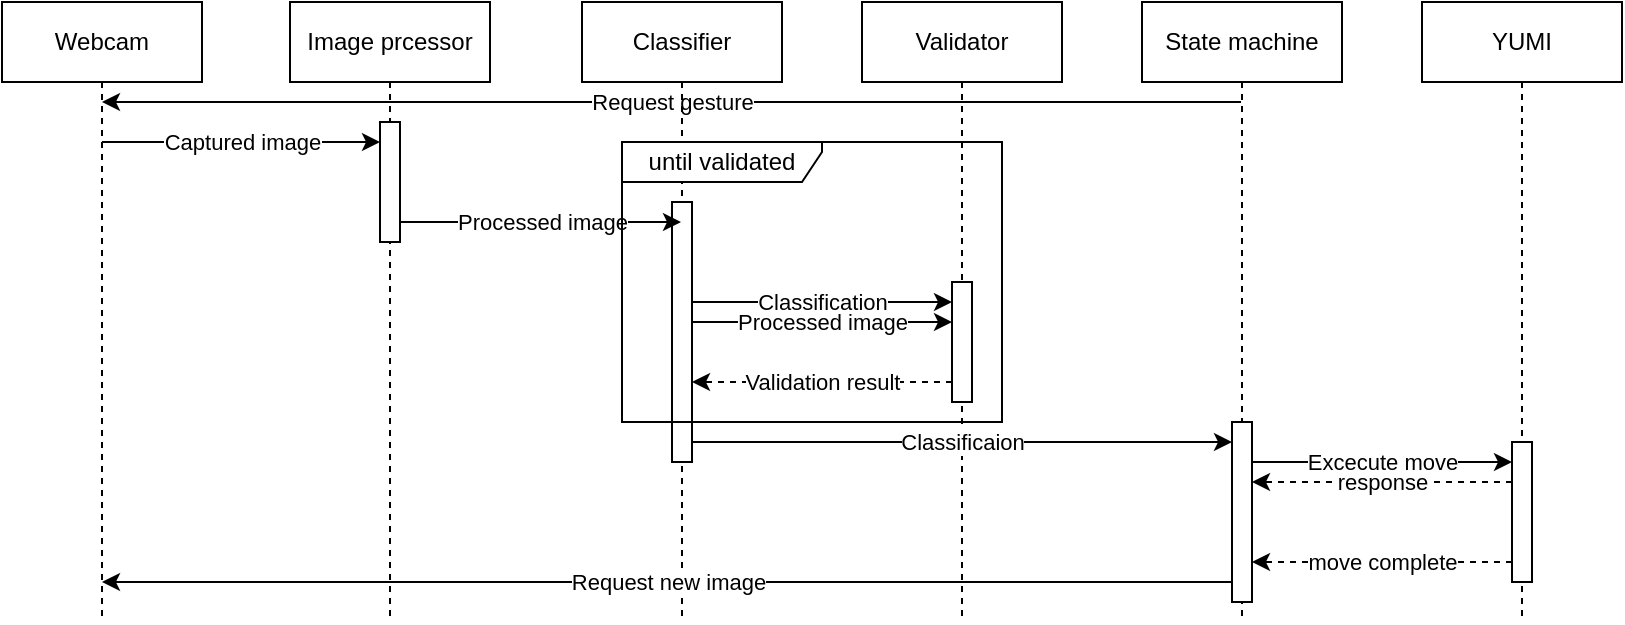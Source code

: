 <mxfile version="26.2.14">
  <diagram name="Page-1" id="gPERpf9UdNiO2c5s7agE">
    <mxGraphModel dx="1426" dy="777" grid="1" gridSize="10" guides="1" tooltips="1" connect="1" arrows="1" fold="1" page="1" pageScale="1" pageWidth="827" pageHeight="1169" math="0" shadow="0">
      <root>
        <mxCell id="0" />
        <mxCell id="1" parent="0" />
        <mxCell id="vDhwdmV8-rmcX5jLC_KC-16" value="Captured image" style="edgeStyle=orthogonalEdgeStyle;rounded=0;orthogonalLoop=1;jettySize=auto;html=1;curved=0;" edge="1" parent="1" source="vDhwdmV8-rmcX5jLC_KC-1" target="vDhwdmV8-rmcX5jLC_KC-15">
          <mxGeometry relative="1" as="geometry">
            <Array as="points">
              <mxPoint x="240" y="150" />
              <mxPoint x="240" y="150" />
            </Array>
          </mxGeometry>
        </mxCell>
        <mxCell id="vDhwdmV8-rmcX5jLC_KC-1" value="Webcam" style="shape=umlLifeline;perimeter=lifelinePerimeter;whiteSpace=wrap;html=1;container=1;dropTarget=0;collapsible=0;recursiveResize=0;outlineConnect=0;portConstraint=eastwest;newEdgeStyle={&quot;curved&quot;:0,&quot;rounded&quot;:0};" vertex="1" parent="1">
          <mxGeometry x="100" y="80" width="100" height="310" as="geometry" />
        </mxCell>
        <mxCell id="vDhwdmV8-rmcX5jLC_KC-44" value="Request gesture" style="edgeStyle=orthogonalEdgeStyle;rounded=0;orthogonalLoop=1;jettySize=auto;html=1;curved=0;" edge="1" parent="1" source="vDhwdmV8-rmcX5jLC_KC-3" target="vDhwdmV8-rmcX5jLC_KC-1">
          <mxGeometry relative="1" as="geometry">
            <Array as="points">
              <mxPoint x="430" y="130" />
              <mxPoint x="430" y="130" />
            </Array>
          </mxGeometry>
        </mxCell>
        <mxCell id="vDhwdmV8-rmcX5jLC_KC-3" value="State machine" style="shape=umlLifeline;perimeter=lifelinePerimeter;whiteSpace=wrap;html=1;container=1;dropTarget=0;collapsible=0;recursiveResize=0;outlineConnect=0;portConstraint=eastwest;newEdgeStyle={&quot;curved&quot;:0,&quot;rounded&quot;:0};" vertex="1" parent="1">
          <mxGeometry x="670" y="80" width="100" height="310" as="geometry" />
        </mxCell>
        <mxCell id="vDhwdmV8-rmcX5jLC_KC-26" value="" style="html=1;points=[[0,0,0,0,5],[0,1,0,0,-5],[1,0,0,0,5],[1,1,0,0,-5]];perimeter=orthogonalPerimeter;outlineConnect=0;targetShapes=umlLifeline;portConstraint=eastwest;newEdgeStyle={&quot;curved&quot;:0,&quot;rounded&quot;:0};" vertex="1" parent="vDhwdmV8-rmcX5jLC_KC-3">
          <mxGeometry x="45" y="210" width="10" height="90" as="geometry" />
        </mxCell>
        <mxCell id="vDhwdmV8-rmcX5jLC_KC-4" value="Image prcessor" style="shape=umlLifeline;perimeter=lifelinePerimeter;whiteSpace=wrap;html=1;container=1;dropTarget=0;collapsible=0;recursiveResize=0;outlineConnect=0;portConstraint=eastwest;newEdgeStyle={&quot;curved&quot;:0,&quot;rounded&quot;:0};" vertex="1" parent="1">
          <mxGeometry x="244" y="80" width="100" height="310" as="geometry" />
        </mxCell>
        <mxCell id="vDhwdmV8-rmcX5jLC_KC-15" value="" style="html=1;points=[[0,0,0,0,5],[0,1,0,0,-5],[1,0,0,0,5],[1,1,0,0,-5]];perimeter=orthogonalPerimeter;outlineConnect=0;targetShapes=umlLifeline;portConstraint=eastwest;newEdgeStyle={&quot;curved&quot;:0,&quot;rounded&quot;:0};" vertex="1" parent="vDhwdmV8-rmcX5jLC_KC-4">
          <mxGeometry x="45" y="60" width="10" height="60" as="geometry" />
        </mxCell>
        <mxCell id="vDhwdmV8-rmcX5jLC_KC-5" value="Classifier" style="shape=umlLifeline;perimeter=lifelinePerimeter;whiteSpace=wrap;html=1;container=1;dropTarget=0;collapsible=0;recursiveResize=0;outlineConnect=0;portConstraint=eastwest;newEdgeStyle={&quot;curved&quot;:0,&quot;rounded&quot;:0};" vertex="1" parent="1">
          <mxGeometry x="390" y="80" width="100" height="310" as="geometry" />
        </mxCell>
        <mxCell id="vDhwdmV8-rmcX5jLC_KC-19" value="" style="html=1;points=[[0,0,0,0,5],[0,1,0,0,-5],[1,0,0,0,5],[1,1,0,0,-5]];perimeter=orthogonalPerimeter;outlineConnect=0;targetShapes=umlLifeline;portConstraint=eastwest;newEdgeStyle={&quot;curved&quot;:0,&quot;rounded&quot;:0};" vertex="1" parent="vDhwdmV8-rmcX5jLC_KC-5">
          <mxGeometry x="45" y="100" width="10" height="130" as="geometry" />
        </mxCell>
        <mxCell id="vDhwdmV8-rmcX5jLC_KC-6" value="Validator" style="shape=umlLifeline;perimeter=lifelinePerimeter;whiteSpace=wrap;html=1;container=1;dropTarget=0;collapsible=0;recursiveResize=0;outlineConnect=0;portConstraint=eastwest;newEdgeStyle={&quot;curved&quot;:0,&quot;rounded&quot;:0};" vertex="1" parent="1">
          <mxGeometry x="530" y="80" width="100" height="310" as="geometry" />
        </mxCell>
        <mxCell id="vDhwdmV8-rmcX5jLC_KC-22" value="" style="html=1;points=[[0,0,0,0,5],[0,1,0,0,-5],[1,0,0,0,5],[1,1,0,0,-5]];perimeter=orthogonalPerimeter;outlineConnect=0;targetShapes=umlLifeline;portConstraint=eastwest;newEdgeStyle={&quot;curved&quot;:0,&quot;rounded&quot;:0};" vertex="1" parent="vDhwdmV8-rmcX5jLC_KC-6">
          <mxGeometry x="45" y="140" width="10" height="60" as="geometry" />
        </mxCell>
        <mxCell id="vDhwdmV8-rmcX5jLC_KC-8" value="YUMI" style="shape=umlLifeline;perimeter=lifelinePerimeter;whiteSpace=wrap;html=1;container=1;dropTarget=0;collapsible=0;recursiveResize=0;outlineConnect=0;portConstraint=eastwest;newEdgeStyle={&quot;curved&quot;:0,&quot;rounded&quot;:0};" vertex="1" parent="1">
          <mxGeometry x="810" y="80" width="100" height="310" as="geometry" />
        </mxCell>
        <mxCell id="vDhwdmV8-rmcX5jLC_KC-39" value="" style="html=1;points=[[0,0,0,0,5],[0,1,0,0,-5],[1,0,0,0,5],[1,1,0,0,-5]];perimeter=orthogonalPerimeter;outlineConnect=0;targetShapes=umlLifeline;portConstraint=eastwest;newEdgeStyle={&quot;curved&quot;:0,&quot;rounded&quot;:0};" vertex="1" parent="vDhwdmV8-rmcX5jLC_KC-8">
          <mxGeometry x="45" y="220" width="10" height="70" as="geometry" />
        </mxCell>
        <mxCell id="vDhwdmV8-rmcX5jLC_KC-17" value="Processed image" style="edgeStyle=orthogonalEdgeStyle;rounded=0;orthogonalLoop=1;jettySize=auto;html=1;curved=0;" edge="1" parent="1" source="vDhwdmV8-rmcX5jLC_KC-15" target="vDhwdmV8-rmcX5jLC_KC-5">
          <mxGeometry relative="1" as="geometry">
            <Array as="points">
              <mxPoint x="370" y="190" />
              <mxPoint x="370" y="190" />
            </Array>
          </mxGeometry>
        </mxCell>
        <mxCell id="vDhwdmV8-rmcX5jLC_KC-23" value="Classification" style="edgeStyle=orthogonalEdgeStyle;rounded=0;orthogonalLoop=1;jettySize=auto;html=1;curved=0;" edge="1" parent="1" source="vDhwdmV8-rmcX5jLC_KC-19" target="vDhwdmV8-rmcX5jLC_KC-22">
          <mxGeometry relative="1" as="geometry">
            <Array as="points">
              <mxPoint x="510" y="230" />
              <mxPoint x="510" y="230" />
            </Array>
          </mxGeometry>
        </mxCell>
        <mxCell id="vDhwdmV8-rmcX5jLC_KC-24" value="Processed image" style="edgeStyle=orthogonalEdgeStyle;rounded=0;orthogonalLoop=1;jettySize=auto;html=1;curved=0;" edge="1" parent="1" source="vDhwdmV8-rmcX5jLC_KC-19" target="vDhwdmV8-rmcX5jLC_KC-22">
          <mxGeometry relative="1" as="geometry">
            <Array as="points">
              <mxPoint x="510" y="240" />
              <mxPoint x="510" y="240" />
            </Array>
          </mxGeometry>
        </mxCell>
        <mxCell id="vDhwdmV8-rmcX5jLC_KC-27" value="Validation result" style="edgeStyle=orthogonalEdgeStyle;rounded=0;orthogonalLoop=1;jettySize=auto;html=1;curved=0;dashed=1;" edge="1" parent="1" source="vDhwdmV8-rmcX5jLC_KC-22" target="vDhwdmV8-rmcX5jLC_KC-19">
          <mxGeometry relative="1" as="geometry">
            <Array as="points">
              <mxPoint x="510" y="270" />
              <mxPoint x="510" y="270" />
            </Array>
          </mxGeometry>
        </mxCell>
        <mxCell id="vDhwdmV8-rmcX5jLC_KC-28" value="until validated" style="shape=umlFrame;whiteSpace=wrap;html=1;pointerEvents=0;width=100;height=20;" vertex="1" parent="1">
          <mxGeometry x="410" y="150" width="190" height="140" as="geometry" />
        </mxCell>
        <mxCell id="vDhwdmV8-rmcX5jLC_KC-32" value="Classificaion" style="edgeStyle=orthogonalEdgeStyle;rounded=0;orthogonalLoop=1;jettySize=auto;html=1;curved=0;" edge="1" parent="1" source="vDhwdmV8-rmcX5jLC_KC-19" target="vDhwdmV8-rmcX5jLC_KC-26">
          <mxGeometry relative="1" as="geometry">
            <Array as="points">
              <mxPoint x="510" y="300" />
              <mxPoint x="510" y="300" />
            </Array>
          </mxGeometry>
        </mxCell>
        <mxCell id="vDhwdmV8-rmcX5jLC_KC-40" value="Excecute move" style="edgeStyle=orthogonalEdgeStyle;rounded=0;orthogonalLoop=1;jettySize=auto;html=1;curved=0;" edge="1" parent="1" source="vDhwdmV8-rmcX5jLC_KC-26" target="vDhwdmV8-rmcX5jLC_KC-39">
          <mxGeometry relative="1" as="geometry">
            <Array as="points">
              <mxPoint x="820" y="310" />
              <mxPoint x="820" y="310" />
            </Array>
          </mxGeometry>
        </mxCell>
        <mxCell id="vDhwdmV8-rmcX5jLC_KC-41" value="response" style="edgeStyle=orthogonalEdgeStyle;rounded=0;orthogonalLoop=1;jettySize=auto;html=1;curved=0;dashed=1;" edge="1" parent="1" source="vDhwdmV8-rmcX5jLC_KC-39" target="vDhwdmV8-rmcX5jLC_KC-26">
          <mxGeometry relative="1" as="geometry">
            <Array as="points">
              <mxPoint x="790" y="320" />
              <mxPoint x="790" y="320" />
            </Array>
            <mxPoint as="offset" />
          </mxGeometry>
        </mxCell>
        <mxCell id="vDhwdmV8-rmcX5jLC_KC-42" value="move complete" style="edgeStyle=orthogonalEdgeStyle;rounded=0;orthogonalLoop=1;jettySize=auto;html=1;curved=0;dashed=1;" edge="1" parent="1" source="vDhwdmV8-rmcX5jLC_KC-39" target="vDhwdmV8-rmcX5jLC_KC-26">
          <mxGeometry relative="1" as="geometry">
            <Array as="points">
              <mxPoint x="790" y="360" />
              <mxPoint x="790" y="360" />
            </Array>
          </mxGeometry>
        </mxCell>
        <mxCell id="vDhwdmV8-rmcX5jLC_KC-43" value="Request new image" style="edgeStyle=orthogonalEdgeStyle;rounded=0;orthogonalLoop=1;jettySize=auto;html=1;curved=0;" edge="1" parent="1" source="vDhwdmV8-rmcX5jLC_KC-26" target="vDhwdmV8-rmcX5jLC_KC-1">
          <mxGeometry relative="1" as="geometry">
            <Array as="points">
              <mxPoint x="440" y="370" />
              <mxPoint x="440" y="370" />
            </Array>
          </mxGeometry>
        </mxCell>
      </root>
    </mxGraphModel>
  </diagram>
</mxfile>
